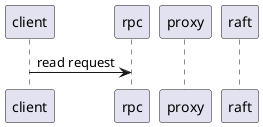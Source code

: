 @startuml read

participant client
participant rpc
participant proxy
participant raft

client -> rpc: read request

@enduml